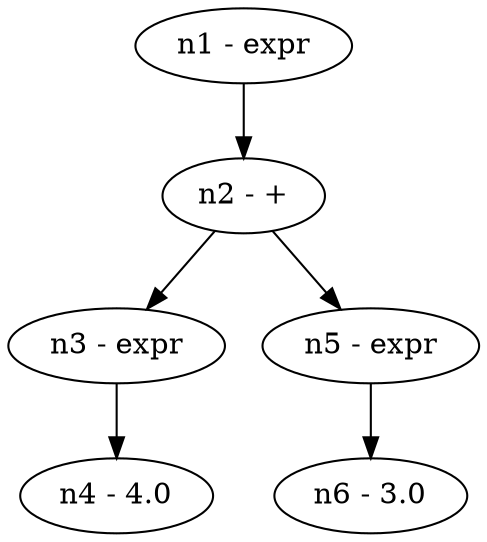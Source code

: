 // Compilador
digraph {
	n2 [label="n2 - +"]
	n4 [label="n4 - 4.0"]
		n3 -> n4
	n3 [label="n3 - expr"]
	n6 [label="n6 - 3.0"]
		n5 -> n6
	n5 [label="n5 - expr"]
		n2 -> n3
		n2 -> n5
		n1 -> n2
	n1 [label="n1 - expr"]
}